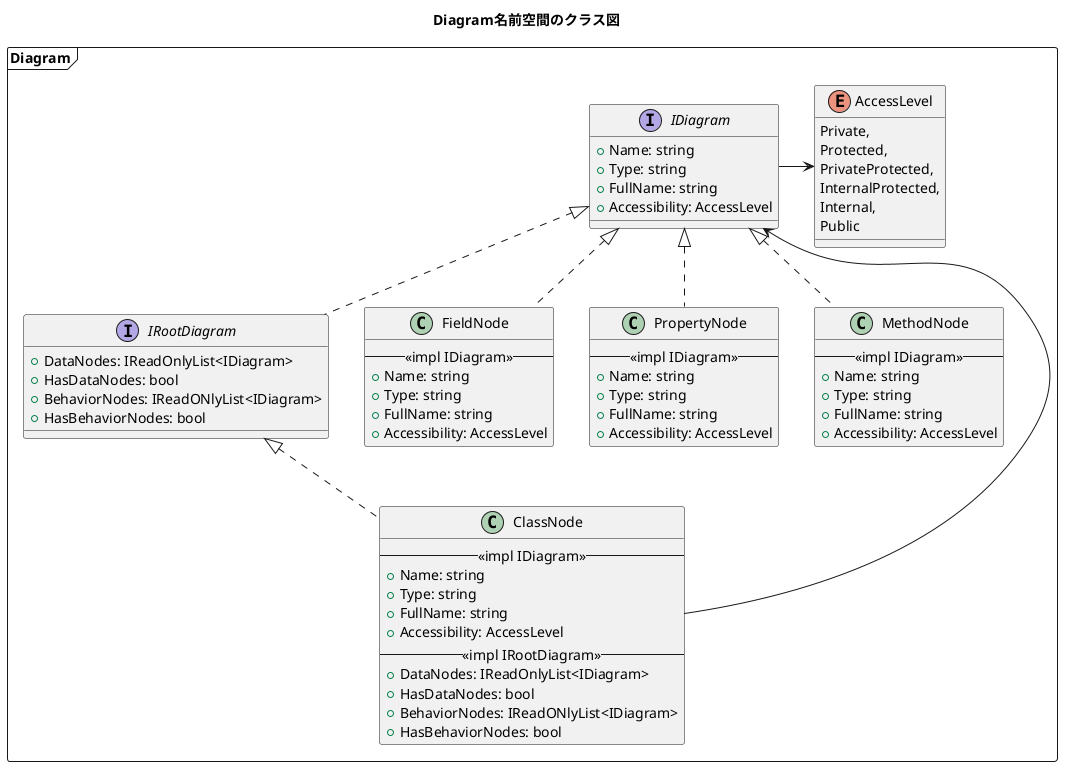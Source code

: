 @startuml Diagram_class

title Diagram名前空間のクラス図

package Diagram <<Frame>>
{
  interface IRootDiagram
  {
    + DataNodes: IReadOnlyList<IDiagram>
    + HasDataNodes: bool
    + BehaviorNodes: IReadONlyList<IDiagram>
    + HasBehaviorNodes: bool
  }

  interface IDiagram
  {
    + Name: string
    + Type: string
    + FullName: string
    + Accessibility: AccessLevel
  }

  enum AccessLevel
  {
    Private,
    Protected,
    PrivateProtected,
    InternalProtected,
    Internal,
    Public
  }

  class ClassNode
  {
    --<<impl IDiagram>>--
    + Name: string
    + Type: string
    + FullName: string
    + Accessibility: AccessLevel
    --<<impl IRootDiagram>>--
    + DataNodes: IReadOnlyList<IDiagram>
    + HasDataNodes: bool
    + BehaviorNodes: IReadONlyList<IDiagram>
    + HasBehaviorNodes: bool
  }

  class FieldNode
  {
    --<<impl IDiagram>>--
    + Name: string
    + Type: string
    + FullName: string
    + Accessibility: AccessLevel
  }

  class PropertyNode
  {
    --<<impl IDiagram>>--
    + Name: string
    + Type: string
    + FullName: string
    + Accessibility: AccessLevel
  }

  class MethodNode
  {
    --<<impl IDiagram>>--
    + Name: string
    + Type: string
    + FullName: string
    + Accessibility: AccessLevel
  }
}

FieldNode .u.|> IDiagram
PropertyNode .u.|> IDiagram
MethodNode .u.|> IDiagram
IRootDiagram .u.|> IDiagram

ClassNode .u.|> IRootDiagram
ClassNode --> IDiagram

IDiagram -> AccessLevel

@enduml